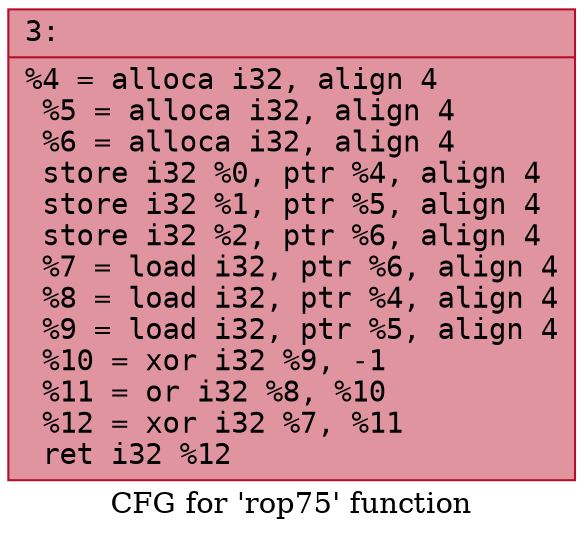 digraph "CFG for 'rop75' function" {
	label="CFG for 'rop75' function";

	Node0x6000015c7610 [shape=record,color="#b70d28ff", style=filled, fillcolor="#b70d2870" fontname="Courier",label="{3:\l|  %4 = alloca i32, align 4\l  %5 = alloca i32, align 4\l  %6 = alloca i32, align 4\l  store i32 %0, ptr %4, align 4\l  store i32 %1, ptr %5, align 4\l  store i32 %2, ptr %6, align 4\l  %7 = load i32, ptr %6, align 4\l  %8 = load i32, ptr %4, align 4\l  %9 = load i32, ptr %5, align 4\l  %10 = xor i32 %9, -1\l  %11 = or i32 %8, %10\l  %12 = xor i32 %7, %11\l  ret i32 %12\l}"];
}
